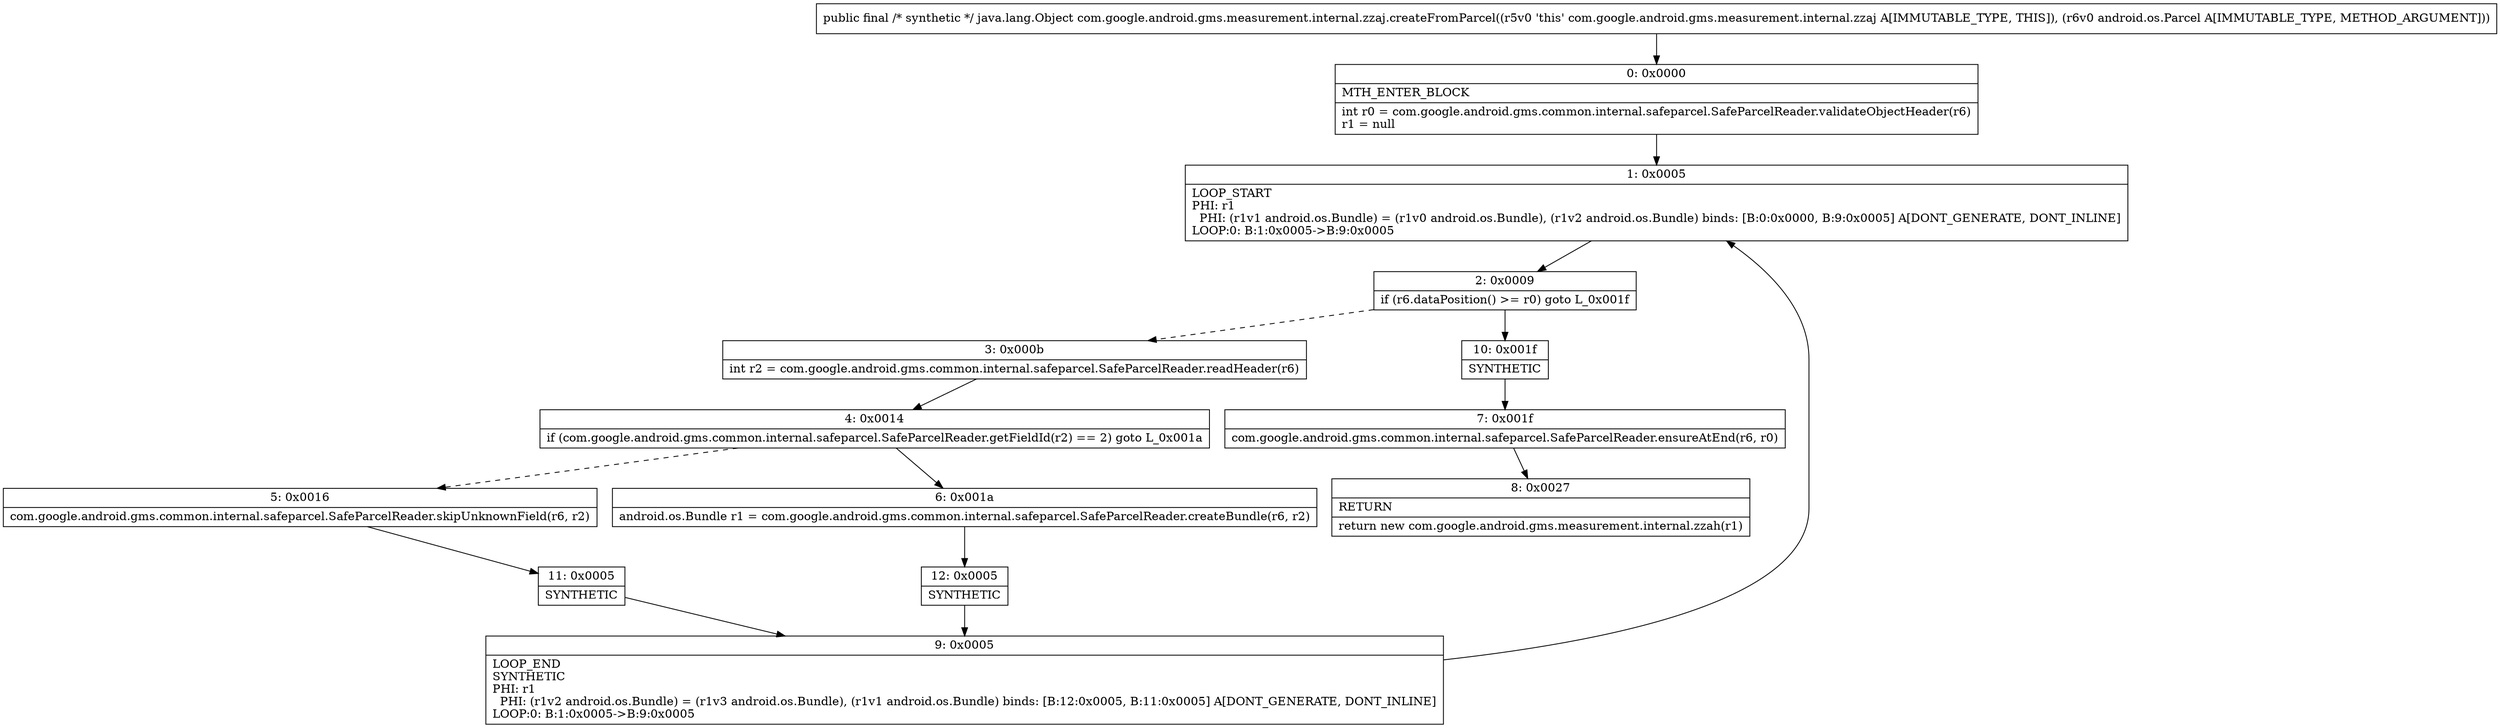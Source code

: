 digraph "CFG forcom.google.android.gms.measurement.internal.zzaj.createFromParcel(Landroid\/os\/Parcel;)Ljava\/lang\/Object;" {
Node_0 [shape=record,label="{0\:\ 0x0000|MTH_ENTER_BLOCK\l|int r0 = com.google.android.gms.common.internal.safeparcel.SafeParcelReader.validateObjectHeader(r6)\lr1 = null\l}"];
Node_1 [shape=record,label="{1\:\ 0x0005|LOOP_START\lPHI: r1 \l  PHI: (r1v1 android.os.Bundle) = (r1v0 android.os.Bundle), (r1v2 android.os.Bundle) binds: [B:0:0x0000, B:9:0x0005] A[DONT_GENERATE, DONT_INLINE]\lLOOP:0: B:1:0x0005\-\>B:9:0x0005\l}"];
Node_2 [shape=record,label="{2\:\ 0x0009|if (r6.dataPosition() \>= r0) goto L_0x001f\l}"];
Node_3 [shape=record,label="{3\:\ 0x000b|int r2 = com.google.android.gms.common.internal.safeparcel.SafeParcelReader.readHeader(r6)\l}"];
Node_4 [shape=record,label="{4\:\ 0x0014|if (com.google.android.gms.common.internal.safeparcel.SafeParcelReader.getFieldId(r2) == 2) goto L_0x001a\l}"];
Node_5 [shape=record,label="{5\:\ 0x0016|com.google.android.gms.common.internal.safeparcel.SafeParcelReader.skipUnknownField(r6, r2)\l}"];
Node_6 [shape=record,label="{6\:\ 0x001a|android.os.Bundle r1 = com.google.android.gms.common.internal.safeparcel.SafeParcelReader.createBundle(r6, r2)\l}"];
Node_7 [shape=record,label="{7\:\ 0x001f|com.google.android.gms.common.internal.safeparcel.SafeParcelReader.ensureAtEnd(r6, r0)\l}"];
Node_8 [shape=record,label="{8\:\ 0x0027|RETURN\l|return new com.google.android.gms.measurement.internal.zzah(r1)\l}"];
Node_9 [shape=record,label="{9\:\ 0x0005|LOOP_END\lSYNTHETIC\lPHI: r1 \l  PHI: (r1v2 android.os.Bundle) = (r1v3 android.os.Bundle), (r1v1 android.os.Bundle) binds: [B:12:0x0005, B:11:0x0005] A[DONT_GENERATE, DONT_INLINE]\lLOOP:0: B:1:0x0005\-\>B:9:0x0005\l}"];
Node_10 [shape=record,label="{10\:\ 0x001f|SYNTHETIC\l}"];
Node_11 [shape=record,label="{11\:\ 0x0005|SYNTHETIC\l}"];
Node_12 [shape=record,label="{12\:\ 0x0005|SYNTHETIC\l}"];
MethodNode[shape=record,label="{public final \/* synthetic *\/ java.lang.Object com.google.android.gms.measurement.internal.zzaj.createFromParcel((r5v0 'this' com.google.android.gms.measurement.internal.zzaj A[IMMUTABLE_TYPE, THIS]), (r6v0 android.os.Parcel A[IMMUTABLE_TYPE, METHOD_ARGUMENT])) }"];
MethodNode -> Node_0;
Node_0 -> Node_1;
Node_1 -> Node_2;
Node_2 -> Node_3[style=dashed];
Node_2 -> Node_10;
Node_3 -> Node_4;
Node_4 -> Node_5[style=dashed];
Node_4 -> Node_6;
Node_5 -> Node_11;
Node_6 -> Node_12;
Node_7 -> Node_8;
Node_9 -> Node_1;
Node_10 -> Node_7;
Node_11 -> Node_9;
Node_12 -> Node_9;
}

